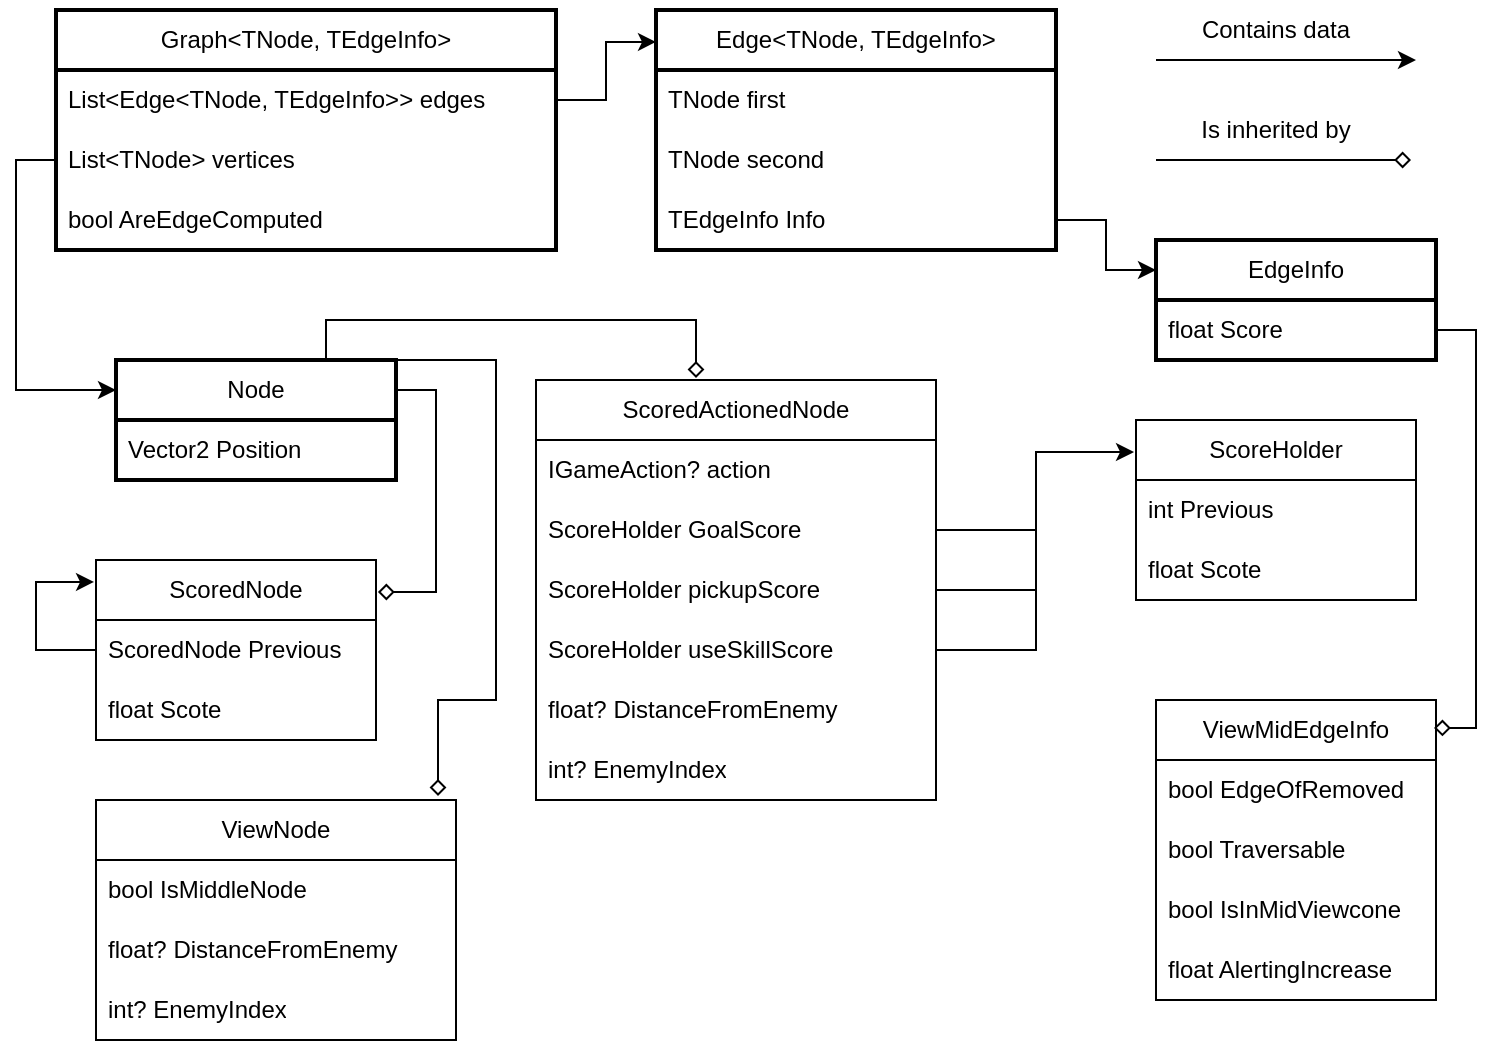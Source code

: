 <mxfile version="24.6.4" type="device">
  <diagram name="Stránka-1" id="xw2Fmm_e5IwFaG4Uer5t">
    <mxGraphModel dx="1235" dy="632" grid="1" gridSize="10" guides="1" tooltips="1" connect="1" arrows="1" fold="1" page="1" pageScale="1" pageWidth="827" pageHeight="1169" math="0" shadow="0">
      <root>
        <mxCell id="0" />
        <mxCell id="1" parent="0" />
        <mxCell id="9Agy60BO3hSyDxUl_vza-1" value="Graph&amp;lt;TNode, TEdgeInfo&amp;gt;" style="swimlane;fontStyle=0;childLayout=stackLayout;horizontal=1;startSize=30;horizontalStack=0;resizeParent=1;resizeParentMax=0;resizeLast=0;collapsible=1;marginBottom=0;whiteSpace=wrap;html=1;strokeWidth=2;" vertex="1" parent="1">
          <mxGeometry x="50" y="65" width="250" height="120" as="geometry" />
        </mxCell>
        <mxCell id="9Agy60BO3hSyDxUl_vza-3" value="List&amp;lt;Edge&amp;lt;TNode, TEdgeInfo&amp;gt;&amp;gt; edges" style="text;strokeColor=none;fillColor=none;align=left;verticalAlign=middle;spacingLeft=4;spacingRight=4;overflow=hidden;points=[[0,0.5],[1,0.5]];portConstraint=eastwest;rotatable=0;whiteSpace=wrap;html=1;" vertex="1" parent="9Agy60BO3hSyDxUl_vza-1">
          <mxGeometry y="30" width="250" height="30" as="geometry" />
        </mxCell>
        <mxCell id="9Agy60BO3hSyDxUl_vza-2" value="List&amp;lt;TNode&amp;gt; vertices" style="text;strokeColor=none;fillColor=none;align=left;verticalAlign=middle;spacingLeft=4;spacingRight=4;overflow=hidden;points=[[0,0.5],[1,0.5]];portConstraint=eastwest;rotatable=0;whiteSpace=wrap;html=1;" vertex="1" parent="9Agy60BO3hSyDxUl_vza-1">
          <mxGeometry y="60" width="250" height="30" as="geometry" />
        </mxCell>
        <mxCell id="9Agy60BO3hSyDxUl_vza-5" value="bool AreEdgeComputed" style="text;strokeColor=none;fillColor=none;align=left;verticalAlign=middle;spacingLeft=4;spacingRight=4;overflow=hidden;points=[[0,0.5],[1,0.5]];portConstraint=eastwest;rotatable=0;whiteSpace=wrap;html=1;" vertex="1" parent="9Agy60BO3hSyDxUl_vza-1">
          <mxGeometry y="90" width="250" height="30" as="geometry" />
        </mxCell>
        <mxCell id="9Agy60BO3hSyDxUl_vza-6" value="Node" style="swimlane;fontStyle=0;childLayout=stackLayout;horizontal=1;startSize=30;horizontalStack=0;resizeParent=1;resizeParentMax=0;resizeLast=0;collapsible=1;marginBottom=0;whiteSpace=wrap;html=1;strokeWidth=2;" vertex="1" parent="1">
          <mxGeometry x="80" y="240" width="140" height="60" as="geometry" />
        </mxCell>
        <mxCell id="9Agy60BO3hSyDxUl_vza-7" value="Vector2 Position" style="text;strokeColor=none;fillColor=none;align=left;verticalAlign=middle;spacingLeft=4;spacingRight=4;overflow=hidden;points=[[0,0.5],[1,0.5]];portConstraint=eastwest;rotatable=0;whiteSpace=wrap;html=1;" vertex="1" parent="9Agy60BO3hSyDxUl_vza-6">
          <mxGeometry y="30" width="140" height="30" as="geometry" />
        </mxCell>
        <mxCell id="9Agy60BO3hSyDxUl_vza-11" value="Edge&amp;lt;TNode, TEdgeInfo&amp;gt;" style="swimlane;fontStyle=0;childLayout=stackLayout;horizontal=1;startSize=30;horizontalStack=0;resizeParent=1;resizeParentMax=0;resizeLast=0;collapsible=1;marginBottom=0;whiteSpace=wrap;html=1;strokeWidth=2;" vertex="1" parent="1">
          <mxGeometry x="350" y="65" width="200" height="120" as="geometry" />
        </mxCell>
        <mxCell id="9Agy60BO3hSyDxUl_vza-12" value="TNode first" style="text;strokeColor=none;fillColor=none;align=left;verticalAlign=middle;spacingLeft=4;spacingRight=4;overflow=hidden;points=[[0,0.5],[1,0.5]];portConstraint=eastwest;rotatable=0;whiteSpace=wrap;html=1;" vertex="1" parent="9Agy60BO3hSyDxUl_vza-11">
          <mxGeometry y="30" width="200" height="30" as="geometry" />
        </mxCell>
        <mxCell id="9Agy60BO3hSyDxUl_vza-13" value="TNode second" style="text;strokeColor=none;fillColor=none;align=left;verticalAlign=middle;spacingLeft=4;spacingRight=4;overflow=hidden;points=[[0,0.5],[1,0.5]];portConstraint=eastwest;rotatable=0;whiteSpace=wrap;html=1;" vertex="1" parent="9Agy60BO3hSyDxUl_vza-11">
          <mxGeometry y="60" width="200" height="30" as="geometry" />
        </mxCell>
        <mxCell id="9Agy60BO3hSyDxUl_vza-14" value="TEdgeInfo Info" style="text;strokeColor=none;fillColor=none;align=left;verticalAlign=middle;spacingLeft=4;spacingRight=4;overflow=hidden;points=[[0,0.5],[1,0.5]];portConstraint=eastwest;rotatable=0;whiteSpace=wrap;html=1;" vertex="1" parent="9Agy60BO3hSyDxUl_vza-11">
          <mxGeometry y="90" width="200" height="30" as="geometry" />
        </mxCell>
        <mxCell id="9Agy60BO3hSyDxUl_vza-15" value="EdgeInfo" style="swimlane;fontStyle=0;childLayout=stackLayout;horizontal=1;startSize=30;horizontalStack=0;resizeParent=1;resizeParentMax=0;resizeLast=0;collapsible=1;marginBottom=0;whiteSpace=wrap;html=1;strokeWidth=2;" vertex="1" parent="1">
          <mxGeometry x="600" y="180" width="140" height="60" as="geometry" />
        </mxCell>
        <mxCell id="9Agy60BO3hSyDxUl_vza-16" value="float Score" style="text;strokeColor=none;fillColor=none;align=left;verticalAlign=middle;spacingLeft=4;spacingRight=4;overflow=hidden;points=[[0,0.5],[1,0.5]];portConstraint=eastwest;rotatable=0;whiteSpace=wrap;html=1;" vertex="1" parent="9Agy60BO3hSyDxUl_vza-15">
          <mxGeometry y="30" width="140" height="30" as="geometry" />
        </mxCell>
        <mxCell id="9Agy60BO3hSyDxUl_vza-21" style="edgeStyle=orthogonalEdgeStyle;rounded=0;orthogonalLoop=1;jettySize=auto;html=1;exitX=1;exitY=0.5;exitDx=0;exitDy=0;entryX=0;entryY=0.133;entryDx=0;entryDy=0;entryPerimeter=0;" edge="1" parent="1" source="9Agy60BO3hSyDxUl_vza-3" target="9Agy60BO3hSyDxUl_vza-11">
          <mxGeometry relative="1" as="geometry" />
        </mxCell>
        <mxCell id="9Agy60BO3hSyDxUl_vza-24" value="ScoredNode" style="swimlane;fontStyle=0;childLayout=stackLayout;horizontal=1;startSize=30;horizontalStack=0;resizeParent=1;resizeParentMax=0;resizeLast=0;collapsible=1;marginBottom=0;whiteSpace=wrap;html=1;" vertex="1" parent="1">
          <mxGeometry x="70" y="340" width="140" height="90" as="geometry" />
        </mxCell>
        <mxCell id="9Agy60BO3hSyDxUl_vza-25" value="ScoredNode Previous" style="text;strokeColor=none;fillColor=none;align=left;verticalAlign=middle;spacingLeft=4;spacingRight=4;overflow=hidden;points=[[0,0.5],[1,0.5]];portConstraint=eastwest;rotatable=0;whiteSpace=wrap;html=1;" vertex="1" parent="9Agy60BO3hSyDxUl_vza-24">
          <mxGeometry y="30" width="140" height="30" as="geometry" />
        </mxCell>
        <mxCell id="9Agy60BO3hSyDxUl_vza-26" value="float Scote" style="text;strokeColor=none;fillColor=none;align=left;verticalAlign=middle;spacingLeft=4;spacingRight=4;overflow=hidden;points=[[0,0.5],[1,0.5]];portConstraint=eastwest;rotatable=0;whiteSpace=wrap;html=1;" vertex="1" parent="9Agy60BO3hSyDxUl_vza-24">
          <mxGeometry y="60" width="140" height="30" as="geometry" />
        </mxCell>
        <mxCell id="9Agy60BO3hSyDxUl_vza-52" style="edgeStyle=orthogonalEdgeStyle;rounded=0;orthogonalLoop=1;jettySize=auto;html=1;exitX=0;exitY=0.5;exitDx=0;exitDy=0;entryX=-0.007;entryY=0.122;entryDx=0;entryDy=0;entryPerimeter=0;" edge="1" parent="9Agy60BO3hSyDxUl_vza-24" source="9Agy60BO3hSyDxUl_vza-25" target="9Agy60BO3hSyDxUl_vza-24">
          <mxGeometry relative="1" as="geometry">
            <Array as="points">
              <mxPoint x="-30" y="45" />
              <mxPoint x="-30" y="11" />
            </Array>
          </mxGeometry>
        </mxCell>
        <mxCell id="9Agy60BO3hSyDxUl_vza-28" value="ScoreHolder" style="swimlane;fontStyle=0;childLayout=stackLayout;horizontal=1;startSize=30;horizontalStack=0;resizeParent=1;resizeParentMax=0;resizeLast=0;collapsible=1;marginBottom=0;whiteSpace=wrap;html=1;" vertex="1" parent="1">
          <mxGeometry x="590" y="270" width="140" height="90" as="geometry" />
        </mxCell>
        <mxCell id="9Agy60BO3hSyDxUl_vza-29" value="int Previous" style="text;strokeColor=none;fillColor=none;align=left;verticalAlign=middle;spacingLeft=4;spacingRight=4;overflow=hidden;points=[[0,0.5],[1,0.5]];portConstraint=eastwest;rotatable=0;whiteSpace=wrap;html=1;" vertex="1" parent="9Agy60BO3hSyDxUl_vza-28">
          <mxGeometry y="30" width="140" height="30" as="geometry" />
        </mxCell>
        <mxCell id="9Agy60BO3hSyDxUl_vza-30" value="float Scote" style="text;strokeColor=none;fillColor=none;align=left;verticalAlign=middle;spacingLeft=4;spacingRight=4;overflow=hidden;points=[[0,0.5],[1,0.5]];portConstraint=eastwest;rotatable=0;whiteSpace=wrap;html=1;" vertex="1" parent="9Agy60BO3hSyDxUl_vza-28">
          <mxGeometry y="60" width="140" height="30" as="geometry" />
        </mxCell>
        <mxCell id="9Agy60BO3hSyDxUl_vza-31" value="ViewNode" style="swimlane;fontStyle=0;childLayout=stackLayout;horizontal=1;startSize=30;horizontalStack=0;resizeParent=1;resizeParentMax=0;resizeLast=0;collapsible=1;marginBottom=0;whiteSpace=wrap;html=1;" vertex="1" parent="1">
          <mxGeometry x="70" y="460" width="180" height="120" as="geometry" />
        </mxCell>
        <mxCell id="9Agy60BO3hSyDxUl_vza-32" value="bool IsMiddleNode" style="text;strokeColor=none;fillColor=none;align=left;verticalAlign=middle;spacingLeft=4;spacingRight=4;overflow=hidden;points=[[0,0.5],[1,0.5]];portConstraint=eastwest;rotatable=0;whiteSpace=wrap;html=1;" vertex="1" parent="9Agy60BO3hSyDxUl_vza-31">
          <mxGeometry y="30" width="180" height="30" as="geometry" />
        </mxCell>
        <mxCell id="9Agy60BO3hSyDxUl_vza-33" value="float? DistanceFromEnemy" style="text;strokeColor=none;fillColor=none;align=left;verticalAlign=middle;spacingLeft=4;spacingRight=4;overflow=hidden;points=[[0,0.5],[1,0.5]];portConstraint=eastwest;rotatable=0;whiteSpace=wrap;html=1;" vertex="1" parent="9Agy60BO3hSyDxUl_vza-31">
          <mxGeometry y="60" width="180" height="30" as="geometry" />
        </mxCell>
        <mxCell id="9Agy60BO3hSyDxUl_vza-37" value="int? EnemyIndex" style="text;strokeColor=none;fillColor=none;align=left;verticalAlign=middle;spacingLeft=4;spacingRight=4;overflow=hidden;points=[[0,0.5],[1,0.5]];portConstraint=eastwest;rotatable=0;whiteSpace=wrap;html=1;" vertex="1" parent="9Agy60BO3hSyDxUl_vza-31">
          <mxGeometry y="90" width="180" height="30" as="geometry" />
        </mxCell>
        <mxCell id="9Agy60BO3hSyDxUl_vza-34" value="ScoredActionedNode" style="swimlane;fontStyle=0;childLayout=stackLayout;horizontal=1;startSize=30;horizontalStack=0;resizeParent=1;resizeParentMax=0;resizeLast=0;collapsible=1;marginBottom=0;whiteSpace=wrap;html=1;" vertex="1" parent="1">
          <mxGeometry x="290" y="250" width="200" height="210" as="geometry" />
        </mxCell>
        <mxCell id="9Agy60BO3hSyDxUl_vza-35" value="IGameAction? action" style="text;strokeColor=none;fillColor=none;align=left;verticalAlign=middle;spacingLeft=4;spacingRight=4;overflow=hidden;points=[[0,0.5],[1,0.5]];portConstraint=eastwest;rotatable=0;whiteSpace=wrap;html=1;" vertex="1" parent="9Agy60BO3hSyDxUl_vza-34">
          <mxGeometry y="30" width="200" height="30" as="geometry" />
        </mxCell>
        <mxCell id="9Agy60BO3hSyDxUl_vza-36" value="ScoreHolder GoalScore" style="text;strokeColor=none;fillColor=none;align=left;verticalAlign=middle;spacingLeft=4;spacingRight=4;overflow=hidden;points=[[0,0.5],[1,0.5]];portConstraint=eastwest;rotatable=0;whiteSpace=wrap;html=1;" vertex="1" parent="9Agy60BO3hSyDxUl_vza-34">
          <mxGeometry y="60" width="200" height="30" as="geometry" />
        </mxCell>
        <mxCell id="9Agy60BO3hSyDxUl_vza-38" value="ScoreHolder pickupScore" style="text;strokeColor=none;fillColor=none;align=left;verticalAlign=middle;spacingLeft=4;spacingRight=4;overflow=hidden;points=[[0,0.5],[1,0.5]];portConstraint=eastwest;rotatable=0;whiteSpace=wrap;html=1;" vertex="1" parent="9Agy60BO3hSyDxUl_vza-34">
          <mxGeometry y="90" width="200" height="30" as="geometry" />
        </mxCell>
        <mxCell id="9Agy60BO3hSyDxUl_vza-39" value="ScoreHolder useSkillScore" style="text;strokeColor=none;fillColor=none;align=left;verticalAlign=middle;spacingLeft=4;spacingRight=4;overflow=hidden;points=[[0,0.5],[1,0.5]];portConstraint=eastwest;rotatable=0;whiteSpace=wrap;html=1;" vertex="1" parent="9Agy60BO3hSyDxUl_vza-34">
          <mxGeometry y="120" width="200" height="30" as="geometry" />
        </mxCell>
        <mxCell id="9Agy60BO3hSyDxUl_vza-41" value="float? DistanceFromEnemy" style="text;strokeColor=none;fillColor=none;align=left;verticalAlign=middle;spacingLeft=4;spacingRight=4;overflow=hidden;points=[[0,0.5],[1,0.5]];portConstraint=eastwest;rotatable=0;whiteSpace=wrap;html=1;" vertex="1" parent="9Agy60BO3hSyDxUl_vza-34">
          <mxGeometry y="150" width="200" height="30" as="geometry" />
        </mxCell>
        <mxCell id="9Agy60BO3hSyDxUl_vza-42" value="int? EnemyIndex" style="text;strokeColor=none;fillColor=none;align=left;verticalAlign=middle;spacingLeft=4;spacingRight=4;overflow=hidden;points=[[0,0.5],[1,0.5]];portConstraint=eastwest;rotatable=0;whiteSpace=wrap;html=1;" vertex="1" parent="9Agy60BO3hSyDxUl_vza-34">
          <mxGeometry y="180" width="200" height="30" as="geometry" />
        </mxCell>
        <mxCell id="9Agy60BO3hSyDxUl_vza-43" style="edgeStyle=orthogonalEdgeStyle;rounded=0;orthogonalLoop=1;jettySize=auto;html=1;entryX=0;entryY=0.25;entryDx=0;entryDy=0;" edge="1" parent="1" source="9Agy60BO3hSyDxUl_vza-2" target="9Agy60BO3hSyDxUl_vza-6">
          <mxGeometry relative="1" as="geometry" />
        </mxCell>
        <mxCell id="9Agy60BO3hSyDxUl_vza-49" style="edgeStyle=orthogonalEdgeStyle;rounded=0;orthogonalLoop=1;jettySize=auto;html=1;exitX=0.75;exitY=0;exitDx=0;exitDy=0;entryX=0.4;entryY=-0.005;entryDx=0;entryDy=0;entryPerimeter=0;endArrow=diamond;endFill=0;" edge="1" parent="1" source="9Agy60BO3hSyDxUl_vza-6" target="9Agy60BO3hSyDxUl_vza-34">
          <mxGeometry relative="1" as="geometry" />
        </mxCell>
        <mxCell id="9Agy60BO3hSyDxUl_vza-50" style="edgeStyle=orthogonalEdgeStyle;rounded=0;orthogonalLoop=1;jettySize=auto;html=1;exitX=1;exitY=0;exitDx=0;exitDy=0;entryX=0.95;entryY=-0.017;entryDx=0;entryDy=0;entryPerimeter=0;startArrow=none;startFill=0;endArrow=diamond;endFill=0;" edge="1" parent="1" source="9Agy60BO3hSyDxUl_vza-6" target="9Agy60BO3hSyDxUl_vza-31">
          <mxGeometry relative="1" as="geometry">
            <Array as="points">
              <mxPoint x="270" y="240" />
              <mxPoint x="270" y="410" />
              <mxPoint x="241" y="410" />
            </Array>
          </mxGeometry>
        </mxCell>
        <mxCell id="9Agy60BO3hSyDxUl_vza-51" style="edgeStyle=orthogonalEdgeStyle;rounded=0;orthogonalLoop=1;jettySize=auto;html=1;exitX=1;exitY=0.25;exitDx=0;exitDy=0;entryX=1.007;entryY=0.178;entryDx=0;entryDy=0;entryPerimeter=0;endArrow=diamond;endFill=0;" edge="1" parent="1" source="9Agy60BO3hSyDxUl_vza-6" target="9Agy60BO3hSyDxUl_vza-24">
          <mxGeometry relative="1" as="geometry" />
        </mxCell>
        <mxCell id="9Agy60BO3hSyDxUl_vza-53" value="ViewMidEdgeInfo" style="swimlane;fontStyle=0;childLayout=stackLayout;horizontal=1;startSize=30;horizontalStack=0;resizeParent=1;resizeParentMax=0;resizeLast=0;collapsible=1;marginBottom=0;whiteSpace=wrap;html=1;" vertex="1" parent="1">
          <mxGeometry x="600" y="410" width="140" height="150" as="geometry" />
        </mxCell>
        <mxCell id="9Agy60BO3hSyDxUl_vza-54" value="bool EdgeOfRemoved" style="text;strokeColor=none;fillColor=none;align=left;verticalAlign=middle;spacingLeft=4;spacingRight=4;overflow=hidden;points=[[0,0.5],[1,0.5]];portConstraint=eastwest;rotatable=0;whiteSpace=wrap;html=1;" vertex="1" parent="9Agy60BO3hSyDxUl_vza-53">
          <mxGeometry y="30" width="140" height="30" as="geometry" />
        </mxCell>
        <mxCell id="9Agy60BO3hSyDxUl_vza-58" value="bool Traversable" style="text;strokeColor=none;fillColor=none;align=left;verticalAlign=middle;spacingLeft=4;spacingRight=4;overflow=hidden;points=[[0,0.5],[1,0.5]];portConstraint=eastwest;rotatable=0;whiteSpace=wrap;html=1;" vertex="1" parent="9Agy60BO3hSyDxUl_vza-53">
          <mxGeometry y="60" width="140" height="30" as="geometry" />
        </mxCell>
        <mxCell id="9Agy60BO3hSyDxUl_vza-59" value="bool IsInMidViewcone" style="text;strokeColor=none;fillColor=none;align=left;verticalAlign=middle;spacingLeft=4;spacingRight=4;overflow=hidden;points=[[0,0.5],[1,0.5]];portConstraint=eastwest;rotatable=0;whiteSpace=wrap;html=1;" vertex="1" parent="9Agy60BO3hSyDxUl_vza-53">
          <mxGeometry y="90" width="140" height="30" as="geometry" />
        </mxCell>
        <mxCell id="9Agy60BO3hSyDxUl_vza-60" value="float AlertingIncrease" style="text;strokeColor=none;fillColor=none;align=left;verticalAlign=middle;spacingLeft=4;spacingRight=4;overflow=hidden;points=[[0,0.5],[1,0.5]];portConstraint=eastwest;rotatable=0;whiteSpace=wrap;html=1;" vertex="1" parent="9Agy60BO3hSyDxUl_vza-53">
          <mxGeometry y="120" width="140" height="30" as="geometry" />
        </mxCell>
        <mxCell id="9Agy60BO3hSyDxUl_vza-62" style="edgeStyle=orthogonalEdgeStyle;rounded=0;orthogonalLoop=1;jettySize=auto;html=1;exitX=1;exitY=0.5;exitDx=0;exitDy=0;entryX=0;entryY=0.25;entryDx=0;entryDy=0;" edge="1" parent="1" source="9Agy60BO3hSyDxUl_vza-14" target="9Agy60BO3hSyDxUl_vza-15">
          <mxGeometry relative="1" as="geometry" />
        </mxCell>
        <mxCell id="9Agy60BO3hSyDxUl_vza-63" style="edgeStyle=orthogonalEdgeStyle;rounded=0;orthogonalLoop=1;jettySize=auto;html=1;exitX=1;exitY=0.5;exitDx=0;exitDy=0;entryX=0.993;entryY=0.093;entryDx=0;entryDy=0;entryPerimeter=0;endArrow=diamond;endFill=0;" edge="1" parent="1" source="9Agy60BO3hSyDxUl_vza-16" target="9Agy60BO3hSyDxUl_vza-53">
          <mxGeometry relative="1" as="geometry" />
        </mxCell>
        <mxCell id="9Agy60BO3hSyDxUl_vza-64" value="" style="endArrow=classic;html=1;rounded=0;" edge="1" parent="1">
          <mxGeometry width="50" height="50" relative="1" as="geometry">
            <mxPoint x="600" y="90" as="sourcePoint" />
            <mxPoint x="730" y="90" as="targetPoint" />
          </mxGeometry>
        </mxCell>
        <mxCell id="9Agy60BO3hSyDxUl_vza-65" value="Is inherited by" style="text;html=1;align=center;verticalAlign=middle;whiteSpace=wrap;rounded=0;" vertex="1" parent="1">
          <mxGeometry x="600" y="110" width="120" height="30" as="geometry" />
        </mxCell>
        <mxCell id="9Agy60BO3hSyDxUl_vza-67" value="" style="endArrow=diamond;html=1;rounded=0;endFill=0;" edge="1" parent="1">
          <mxGeometry width="50" height="50" relative="1" as="geometry">
            <mxPoint x="600" y="140" as="sourcePoint" />
            <mxPoint x="727.5" y="140" as="targetPoint" />
          </mxGeometry>
        </mxCell>
        <mxCell id="9Agy60BO3hSyDxUl_vza-68" value="Contains data" style="text;html=1;align=center;verticalAlign=middle;whiteSpace=wrap;rounded=0;" vertex="1" parent="1">
          <mxGeometry x="600" y="60" width="120" height="30" as="geometry" />
        </mxCell>
        <mxCell id="9Agy60BO3hSyDxUl_vza-70" style="edgeStyle=orthogonalEdgeStyle;rounded=0;orthogonalLoop=1;jettySize=auto;html=1;exitX=1;exitY=0.5;exitDx=0;exitDy=0;entryX=-0.007;entryY=0.178;entryDx=0;entryDy=0;entryPerimeter=0;" edge="1" parent="1" source="9Agy60BO3hSyDxUl_vza-39" target="9Agy60BO3hSyDxUl_vza-28">
          <mxGeometry relative="1" as="geometry" />
        </mxCell>
        <mxCell id="9Agy60BO3hSyDxUl_vza-73" value="" style="endArrow=none;html=1;rounded=0;exitX=1;exitY=0.5;exitDx=0;exitDy=0;" edge="1" parent="1" source="9Agy60BO3hSyDxUl_vza-36">
          <mxGeometry width="50" height="50" relative="1" as="geometry">
            <mxPoint x="330" y="320" as="sourcePoint" />
            <mxPoint x="540" y="325" as="targetPoint" />
          </mxGeometry>
        </mxCell>
        <mxCell id="9Agy60BO3hSyDxUl_vza-74" value="" style="endArrow=none;html=1;rounded=0;exitX=1;exitY=0.5;exitDx=0;exitDy=0;" edge="1" parent="1" source="9Agy60BO3hSyDxUl_vza-38">
          <mxGeometry width="50" height="50" relative="1" as="geometry">
            <mxPoint x="500" y="335" as="sourcePoint" />
            <mxPoint x="540" y="355" as="targetPoint" />
          </mxGeometry>
        </mxCell>
      </root>
    </mxGraphModel>
  </diagram>
</mxfile>
